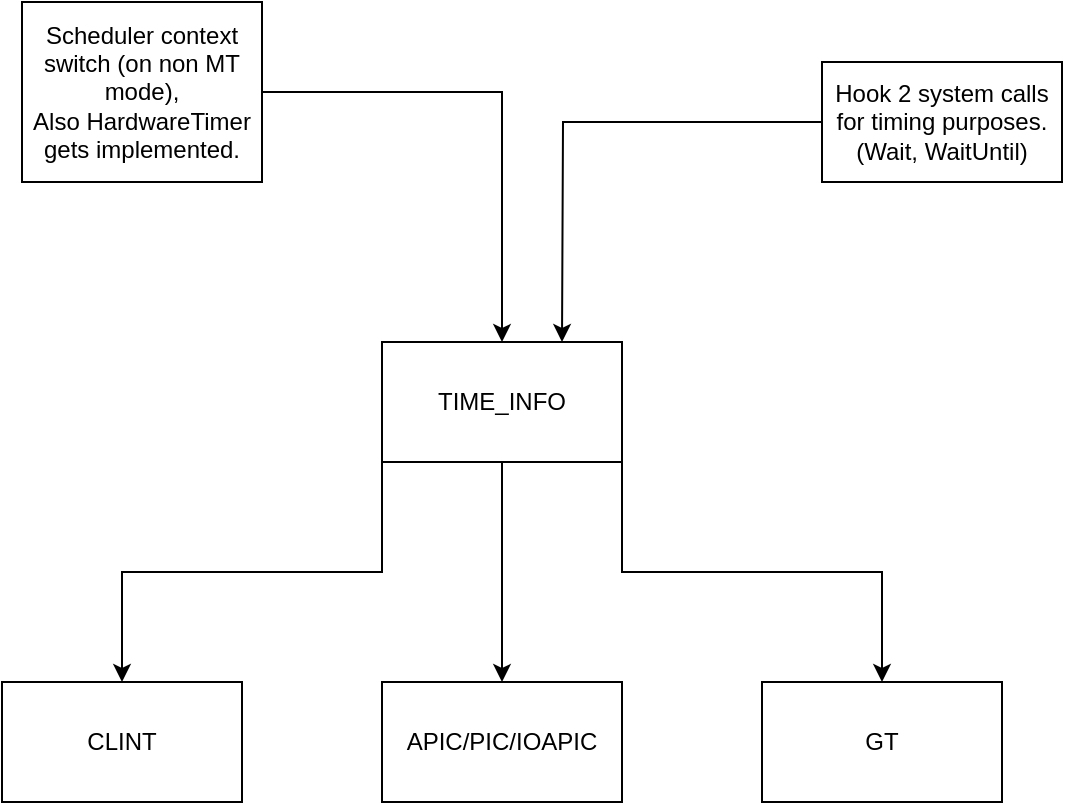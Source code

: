 <mxfile>
    <diagram name="Page-1" id="SMmOiZGLec9H7ruN5qyQ">
        <mxGraphModel dx="746" dy="307" grid="1" gridSize="10" guides="1" tooltips="1" connect="1" arrows="1" fold="1" page="1" pageScale="1" pageWidth="827" pageHeight="1169" math="0" shadow="0">
            <root>
                <mxCell id="0"/>
                <mxCell id="1" parent="0"/>
                <mxCell id="c-_7pHU60HQ0aR4bwu-4-3" style="edgeStyle=orthogonalEdgeStyle;rounded=0;orthogonalLoop=1;jettySize=auto;html=1;exitX=0.5;exitY=1;exitDx=0;exitDy=0;entryX=0.5;entryY=0;entryDx=0;entryDy=0;" parent="1" source="c-_7pHU60HQ0aR4bwu-4-1" target="c-_7pHU60HQ0aR4bwu-4-2" edge="1">
                    <mxGeometry relative="1" as="geometry"/>
                </mxCell>
                <mxCell id="c-_7pHU60HQ0aR4bwu-4-5" style="edgeStyle=orthogonalEdgeStyle;rounded=0;orthogonalLoop=1;jettySize=auto;html=1;exitX=1;exitY=1;exitDx=0;exitDy=0;entryX=0.5;entryY=0;entryDx=0;entryDy=0;" parent="1" source="c-_7pHU60HQ0aR4bwu-4-1" target="c-_7pHU60HQ0aR4bwu-4-4" edge="1">
                    <mxGeometry relative="1" as="geometry"/>
                </mxCell>
                <mxCell id="c-_7pHU60HQ0aR4bwu-4-7" style="edgeStyle=orthogonalEdgeStyle;rounded=0;orthogonalLoop=1;jettySize=auto;html=1;exitX=0;exitY=1;exitDx=0;exitDy=0;entryX=0.5;entryY=0;entryDx=0;entryDy=0;" parent="1" source="c-_7pHU60HQ0aR4bwu-4-1" target="c-_7pHU60HQ0aR4bwu-4-6" edge="1">
                    <mxGeometry relative="1" as="geometry"/>
                </mxCell>
                <mxCell id="c-_7pHU60HQ0aR4bwu-4-1" value="TIME_INFO" style="rounded=0;whiteSpace=wrap;html=1;" parent="1" vertex="1">
                    <mxGeometry x="340" y="230" width="120" height="60" as="geometry"/>
                </mxCell>
                <mxCell id="c-_7pHU60HQ0aR4bwu-4-2" value="APIC/PIC/IOAPIC" style="rounded=0;whiteSpace=wrap;html=1;" parent="1" vertex="1">
                    <mxGeometry x="340" y="400" width="120" height="60" as="geometry"/>
                </mxCell>
                <mxCell id="c-_7pHU60HQ0aR4bwu-4-4" value="GT" style="rounded=0;whiteSpace=wrap;html=1;" parent="1" vertex="1">
                    <mxGeometry x="530" y="400" width="120" height="60" as="geometry"/>
                </mxCell>
                <mxCell id="c-_7pHU60HQ0aR4bwu-4-6" value="CLINT" style="rounded=0;whiteSpace=wrap;html=1;" parent="1" vertex="1">
                    <mxGeometry x="150" y="400" width="120" height="60" as="geometry"/>
                </mxCell>
                <mxCell id="c-_7pHU60HQ0aR4bwu-4-9" style="edgeStyle=orthogonalEdgeStyle;rounded=0;orthogonalLoop=1;jettySize=auto;html=1;entryX=0.5;entryY=0;entryDx=0;entryDy=0;" parent="1" source="c-_7pHU60HQ0aR4bwu-4-8" target="c-_7pHU60HQ0aR4bwu-4-1" edge="1">
                    <mxGeometry relative="1" as="geometry"/>
                </mxCell>
                <mxCell id="c-_7pHU60HQ0aR4bwu-4-8" value="Scheduler context switch (on non MT mode),&lt;br&gt;Also HardwareTimer gets implemented." style="rounded=0;whiteSpace=wrap;html=1;" parent="1" vertex="1">
                    <mxGeometry x="160" y="60" width="120" height="90" as="geometry"/>
                </mxCell>
                <mxCell id="c-_7pHU60HQ0aR4bwu-4-11" style="edgeStyle=orthogonalEdgeStyle;rounded=0;orthogonalLoop=1;jettySize=auto;html=1;entryX=1;entryY=0;entryDx=0;entryDy=0;exitX=0;exitY=0.5;exitDx=0;exitDy=0;" parent="1" source="c-_7pHU60HQ0aR4bwu-4-10" edge="1">
                    <mxGeometry relative="1" as="geometry">
                        <mxPoint x="530" y="120" as="sourcePoint"/>
                        <mxPoint x="430" y="230" as="targetPoint"/>
                    </mxGeometry>
                </mxCell>
                <mxCell id="c-_7pHU60HQ0aR4bwu-4-10" value="Hook 2 system calls for timing purposes.&lt;br&gt;(Wait, WaitUntil)" style="rounded=0;whiteSpace=wrap;html=1;" parent="1" vertex="1">
                    <mxGeometry x="560" y="90" width="120" height="60" as="geometry"/>
                </mxCell>
            </root>
        </mxGraphModel>
    </diagram>
</mxfile>
